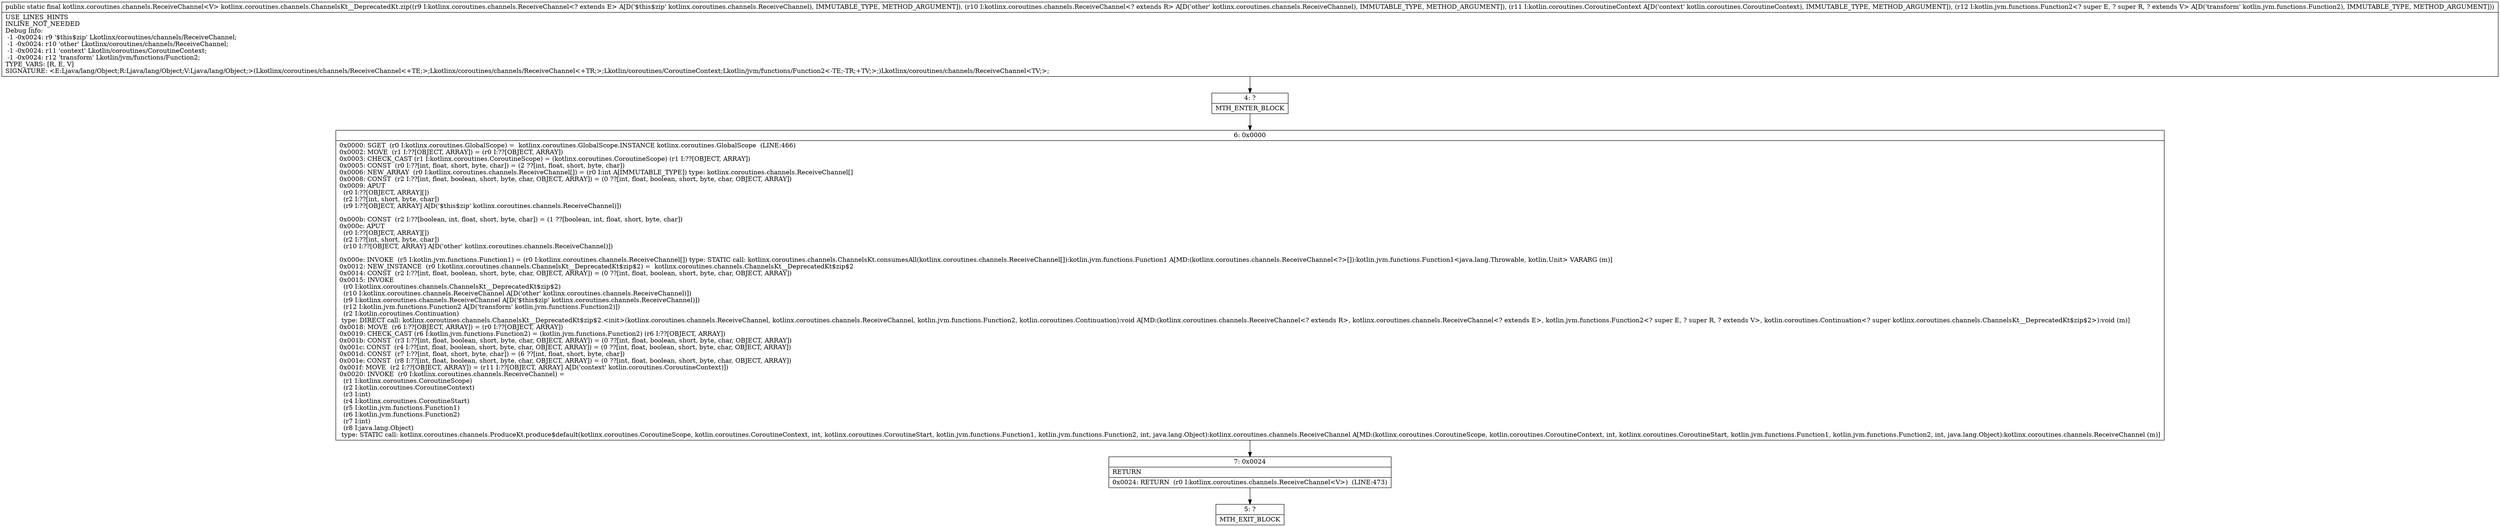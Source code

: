 digraph "CFG forkotlinx.coroutines.channels.ChannelsKt__DeprecatedKt.zip(Lkotlinx\/coroutines\/channels\/ReceiveChannel;Lkotlinx\/coroutines\/channels\/ReceiveChannel;Lkotlin\/coroutines\/CoroutineContext;Lkotlin\/jvm\/functions\/Function2;)Lkotlinx\/coroutines\/channels\/ReceiveChannel;" {
Node_4 [shape=record,label="{4\:\ ?|MTH_ENTER_BLOCK\l}"];
Node_6 [shape=record,label="{6\:\ 0x0000|0x0000: SGET  (r0 I:kotlinx.coroutines.GlobalScope) =  kotlinx.coroutines.GlobalScope.INSTANCE kotlinx.coroutines.GlobalScope  (LINE:466)\l0x0002: MOVE  (r1 I:??[OBJECT, ARRAY]) = (r0 I:??[OBJECT, ARRAY]) \l0x0003: CHECK_CAST (r1 I:kotlinx.coroutines.CoroutineScope) = (kotlinx.coroutines.CoroutineScope) (r1 I:??[OBJECT, ARRAY]) \l0x0005: CONST  (r0 I:??[int, float, short, byte, char]) = (2 ??[int, float, short, byte, char]) \l0x0006: NEW_ARRAY  (r0 I:kotlinx.coroutines.channels.ReceiveChannel[]) = (r0 I:int A[IMMUTABLE_TYPE]) type: kotlinx.coroutines.channels.ReceiveChannel[] \l0x0008: CONST  (r2 I:??[int, float, boolean, short, byte, char, OBJECT, ARRAY]) = (0 ??[int, float, boolean, short, byte, char, OBJECT, ARRAY]) \l0x0009: APUT  \l  (r0 I:??[OBJECT, ARRAY][])\l  (r2 I:??[int, short, byte, char])\l  (r9 I:??[OBJECT, ARRAY] A[D('$this$zip' kotlinx.coroutines.channels.ReceiveChannel)])\l \l0x000b: CONST  (r2 I:??[boolean, int, float, short, byte, char]) = (1 ??[boolean, int, float, short, byte, char]) \l0x000c: APUT  \l  (r0 I:??[OBJECT, ARRAY][])\l  (r2 I:??[int, short, byte, char])\l  (r10 I:??[OBJECT, ARRAY] A[D('other' kotlinx.coroutines.channels.ReceiveChannel)])\l \l0x000e: INVOKE  (r5 I:kotlin.jvm.functions.Function1) = (r0 I:kotlinx.coroutines.channels.ReceiveChannel[]) type: STATIC call: kotlinx.coroutines.channels.ChannelsKt.consumesAll(kotlinx.coroutines.channels.ReceiveChannel[]):kotlin.jvm.functions.Function1 A[MD:(kotlinx.coroutines.channels.ReceiveChannel\<?\>[]):kotlin.jvm.functions.Function1\<java.lang.Throwable, kotlin.Unit\> VARARG (m)]\l0x0012: NEW_INSTANCE  (r0 I:kotlinx.coroutines.channels.ChannelsKt__DeprecatedKt$zip$2) =  kotlinx.coroutines.channels.ChannelsKt__DeprecatedKt$zip$2 \l0x0014: CONST  (r2 I:??[int, float, boolean, short, byte, char, OBJECT, ARRAY]) = (0 ??[int, float, boolean, short, byte, char, OBJECT, ARRAY]) \l0x0015: INVOKE  \l  (r0 I:kotlinx.coroutines.channels.ChannelsKt__DeprecatedKt$zip$2)\l  (r10 I:kotlinx.coroutines.channels.ReceiveChannel A[D('other' kotlinx.coroutines.channels.ReceiveChannel)])\l  (r9 I:kotlinx.coroutines.channels.ReceiveChannel A[D('$this$zip' kotlinx.coroutines.channels.ReceiveChannel)])\l  (r12 I:kotlin.jvm.functions.Function2 A[D('transform' kotlin.jvm.functions.Function2)])\l  (r2 I:kotlin.coroutines.Continuation)\l type: DIRECT call: kotlinx.coroutines.channels.ChannelsKt__DeprecatedKt$zip$2.\<init\>(kotlinx.coroutines.channels.ReceiveChannel, kotlinx.coroutines.channels.ReceiveChannel, kotlin.jvm.functions.Function2, kotlin.coroutines.Continuation):void A[MD:(kotlinx.coroutines.channels.ReceiveChannel\<? extends R\>, kotlinx.coroutines.channels.ReceiveChannel\<? extends E\>, kotlin.jvm.functions.Function2\<? super E, ? super R, ? extends V\>, kotlin.coroutines.Continuation\<? super kotlinx.coroutines.channels.ChannelsKt__DeprecatedKt$zip$2\>):void (m)]\l0x0018: MOVE  (r6 I:??[OBJECT, ARRAY]) = (r0 I:??[OBJECT, ARRAY]) \l0x0019: CHECK_CAST (r6 I:kotlin.jvm.functions.Function2) = (kotlin.jvm.functions.Function2) (r6 I:??[OBJECT, ARRAY]) \l0x001b: CONST  (r3 I:??[int, float, boolean, short, byte, char, OBJECT, ARRAY]) = (0 ??[int, float, boolean, short, byte, char, OBJECT, ARRAY]) \l0x001c: CONST  (r4 I:??[int, float, boolean, short, byte, char, OBJECT, ARRAY]) = (0 ??[int, float, boolean, short, byte, char, OBJECT, ARRAY]) \l0x001d: CONST  (r7 I:??[int, float, short, byte, char]) = (6 ??[int, float, short, byte, char]) \l0x001e: CONST  (r8 I:??[int, float, boolean, short, byte, char, OBJECT, ARRAY]) = (0 ??[int, float, boolean, short, byte, char, OBJECT, ARRAY]) \l0x001f: MOVE  (r2 I:??[OBJECT, ARRAY]) = (r11 I:??[OBJECT, ARRAY] A[D('context' kotlin.coroutines.CoroutineContext)]) \l0x0020: INVOKE  (r0 I:kotlinx.coroutines.channels.ReceiveChannel) = \l  (r1 I:kotlinx.coroutines.CoroutineScope)\l  (r2 I:kotlin.coroutines.CoroutineContext)\l  (r3 I:int)\l  (r4 I:kotlinx.coroutines.CoroutineStart)\l  (r5 I:kotlin.jvm.functions.Function1)\l  (r6 I:kotlin.jvm.functions.Function2)\l  (r7 I:int)\l  (r8 I:java.lang.Object)\l type: STATIC call: kotlinx.coroutines.channels.ProduceKt.produce$default(kotlinx.coroutines.CoroutineScope, kotlin.coroutines.CoroutineContext, int, kotlinx.coroutines.CoroutineStart, kotlin.jvm.functions.Function1, kotlin.jvm.functions.Function2, int, java.lang.Object):kotlinx.coroutines.channels.ReceiveChannel A[MD:(kotlinx.coroutines.CoroutineScope, kotlin.coroutines.CoroutineContext, int, kotlinx.coroutines.CoroutineStart, kotlin.jvm.functions.Function1, kotlin.jvm.functions.Function2, int, java.lang.Object):kotlinx.coroutines.channels.ReceiveChannel (m)]\l}"];
Node_7 [shape=record,label="{7\:\ 0x0024|RETURN\l|0x0024: RETURN  (r0 I:kotlinx.coroutines.channels.ReceiveChannel\<V\>)  (LINE:473)\l}"];
Node_5 [shape=record,label="{5\:\ ?|MTH_EXIT_BLOCK\l}"];
MethodNode[shape=record,label="{public static final kotlinx.coroutines.channels.ReceiveChannel\<V\> kotlinx.coroutines.channels.ChannelsKt__DeprecatedKt.zip((r9 I:kotlinx.coroutines.channels.ReceiveChannel\<? extends E\> A[D('$this$zip' kotlinx.coroutines.channels.ReceiveChannel), IMMUTABLE_TYPE, METHOD_ARGUMENT]), (r10 I:kotlinx.coroutines.channels.ReceiveChannel\<? extends R\> A[D('other' kotlinx.coroutines.channels.ReceiveChannel), IMMUTABLE_TYPE, METHOD_ARGUMENT]), (r11 I:kotlin.coroutines.CoroutineContext A[D('context' kotlin.coroutines.CoroutineContext), IMMUTABLE_TYPE, METHOD_ARGUMENT]), (r12 I:kotlin.jvm.functions.Function2\<? super E, ? super R, ? extends V\> A[D('transform' kotlin.jvm.functions.Function2), IMMUTABLE_TYPE, METHOD_ARGUMENT]))  | USE_LINES_HINTS\lINLINE_NOT_NEEDED\lDebug Info:\l  \-1 \-0x0024: r9 '$this$zip' Lkotlinx\/coroutines\/channels\/ReceiveChannel;\l  \-1 \-0x0024: r10 'other' Lkotlinx\/coroutines\/channels\/ReceiveChannel;\l  \-1 \-0x0024: r11 'context' Lkotlin\/coroutines\/CoroutineContext;\l  \-1 \-0x0024: r12 'transform' Lkotlin\/jvm\/functions\/Function2;\lTYPE_VARS: [R, E, V]\lSIGNATURE: \<E:Ljava\/lang\/Object;R:Ljava\/lang\/Object;V:Ljava\/lang\/Object;\>(Lkotlinx\/coroutines\/channels\/ReceiveChannel\<+TE;\>;Lkotlinx\/coroutines\/channels\/ReceiveChannel\<+TR;\>;Lkotlin\/coroutines\/CoroutineContext;Lkotlin\/jvm\/functions\/Function2\<\-TE;\-TR;+TV;\>;)Lkotlinx\/coroutines\/channels\/ReceiveChannel\<TV;\>;\l}"];
MethodNode -> Node_4;Node_4 -> Node_6;
Node_6 -> Node_7;
Node_7 -> Node_5;
}

